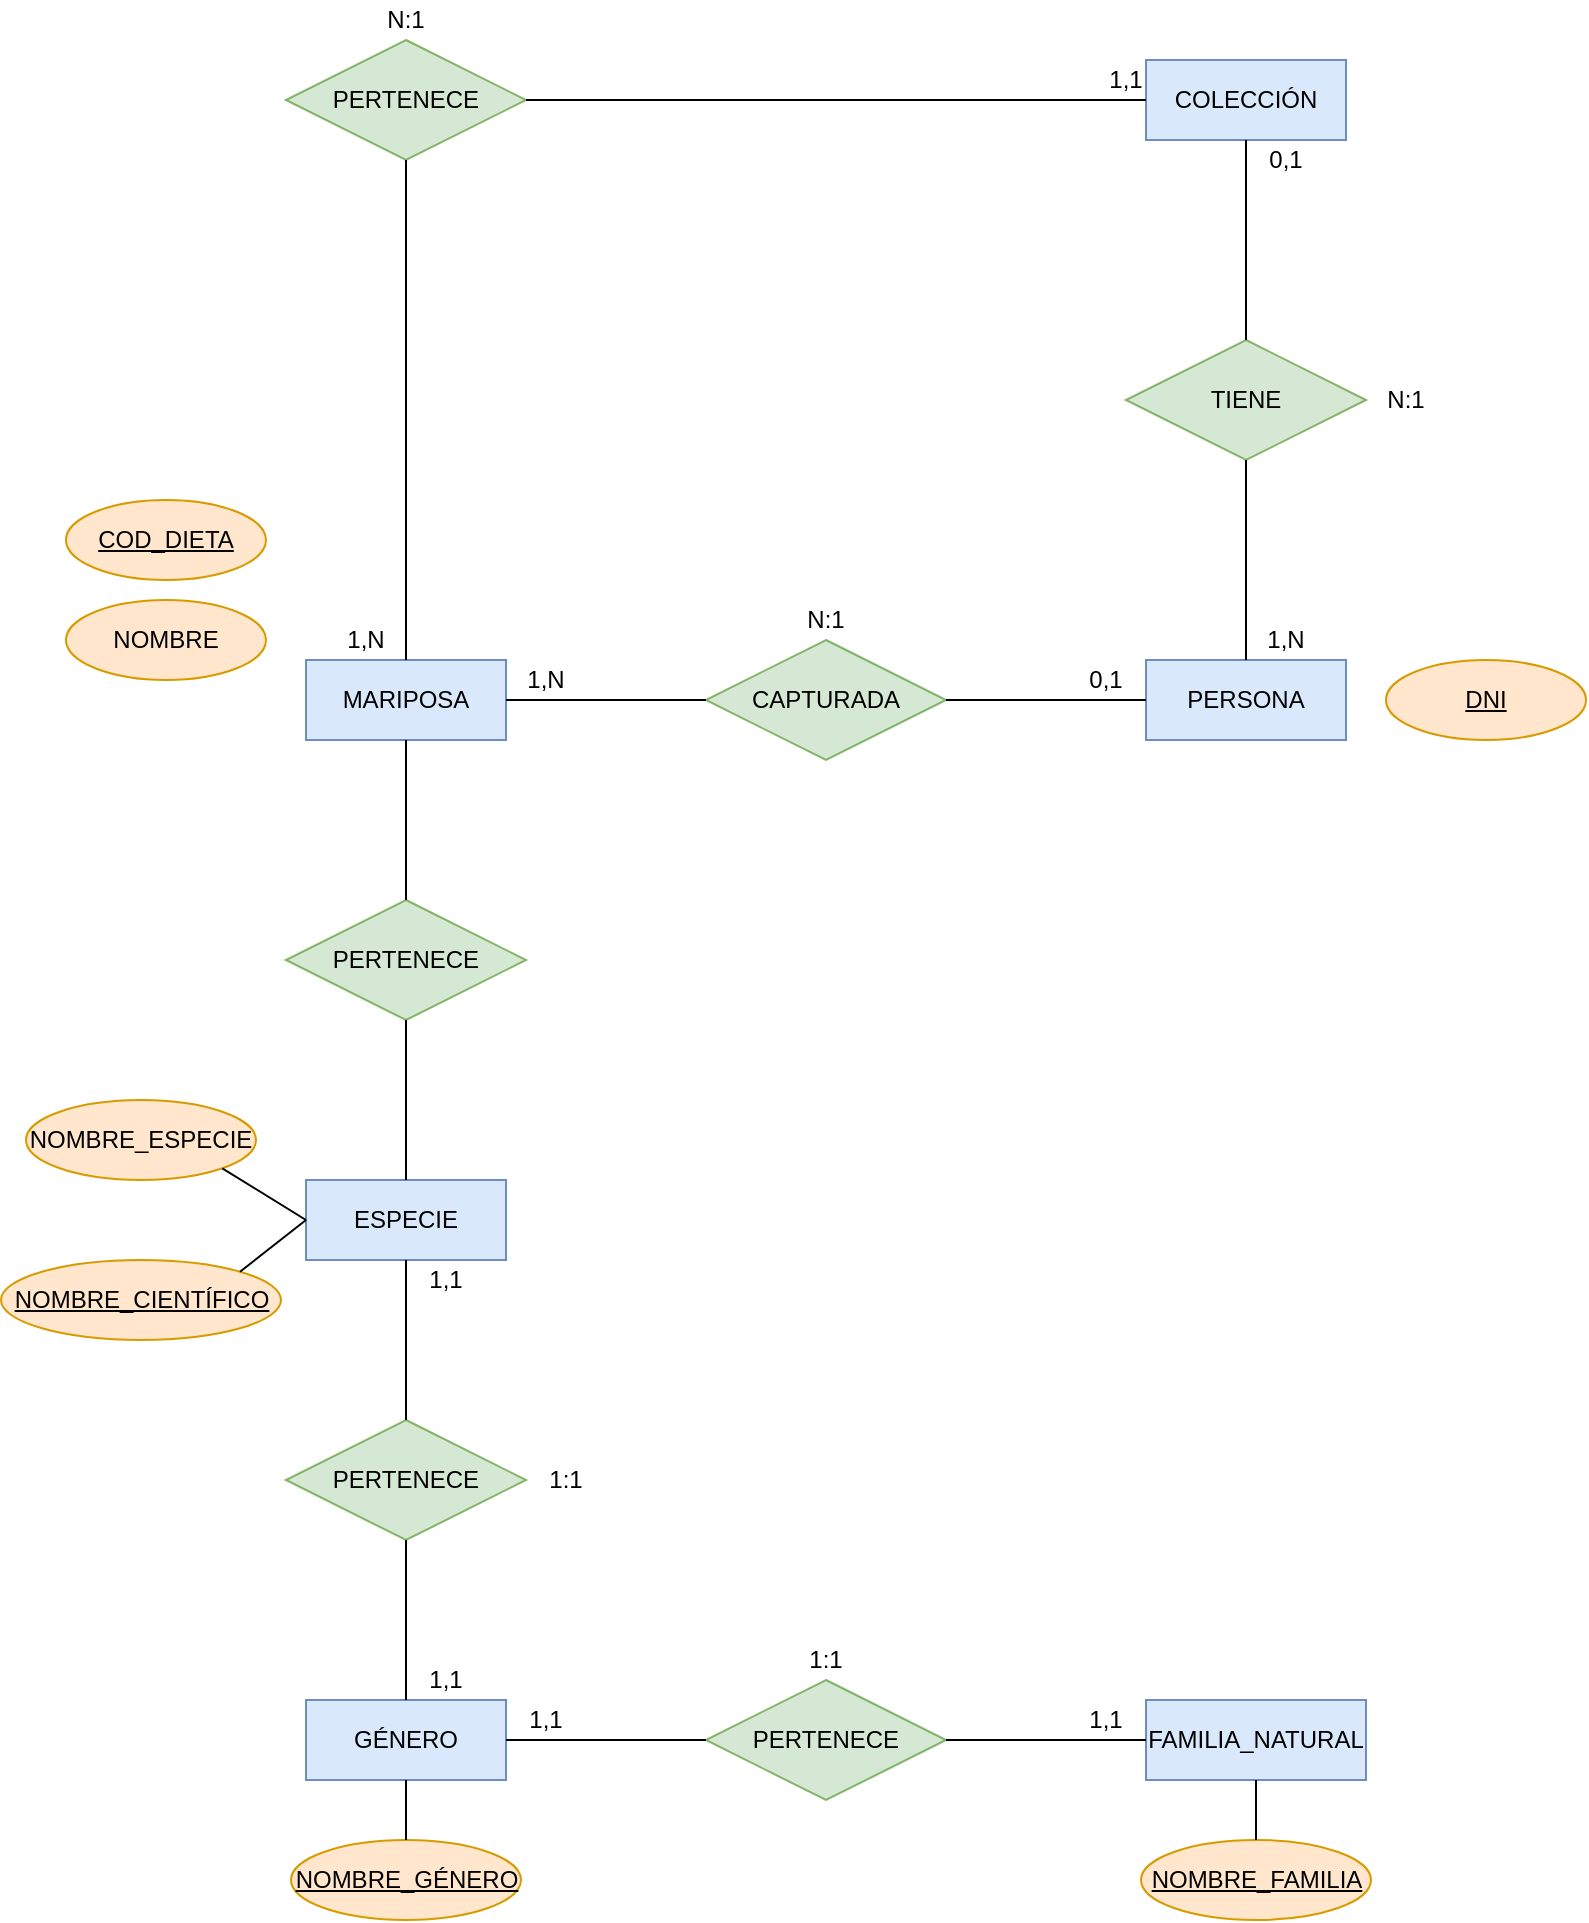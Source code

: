 <mxfile version="13.8.0" type="github">
  <diagram id="aS1bSHgf334arEzohaGG" name="Page-1">
    <mxGraphModel dx="1221" dy="682" grid="1" gridSize="10" guides="1" tooltips="1" connect="1" arrows="1" fold="1" page="1" pageScale="1" pageWidth="827" pageHeight="1169" math="0" shadow="0">
      <root>
        <mxCell id="0" />
        <mxCell id="1" parent="0" />
        <mxCell id="4E6zuS6jmFUrRHndEYqX-1" value="MARIPOSA" style="whiteSpace=wrap;html=1;align=center;fillColor=#dae8fc;strokeColor=#6c8ebf;" vertex="1" parent="1">
          <mxGeometry x="160" y="410" width="100" height="40" as="geometry" />
        </mxCell>
        <mxCell id="4E6zuS6jmFUrRHndEYqX-2" value="NOMBRE" style="ellipse;whiteSpace=wrap;html=1;align=center;fillColor=#ffe6cc;strokeColor=#d79b00;" vertex="1" parent="1">
          <mxGeometry x="40" y="380" width="100" height="40" as="geometry" />
        </mxCell>
        <mxCell id="4E6zuS6jmFUrRHndEYqX-3" value="COD_DIETA" style="ellipse;whiteSpace=wrap;html=1;align=center;fillColor=#ffe6cc;strokeColor=#d79b00;fontStyle=4" vertex="1" parent="1">
          <mxGeometry x="40" y="330" width="100" height="40" as="geometry" />
        </mxCell>
        <mxCell id="4E6zuS6jmFUrRHndEYqX-4" value="CAPTURADA" style="shape=rhombus;perimeter=rhombusPerimeter;whiteSpace=wrap;html=1;align=center;fillColor=#d5e8d4;strokeColor=#82b366;" vertex="1" parent="1">
          <mxGeometry x="360" y="400" width="120" height="60" as="geometry" />
        </mxCell>
        <mxCell id="4E6zuS6jmFUrRHndEYqX-5" value="PERSONA" style="whiteSpace=wrap;html=1;align=center;fillColor=#dae8fc;strokeColor=#6c8ebf;" vertex="1" parent="1">
          <mxGeometry x="580" y="410" width="100" height="40" as="geometry" />
        </mxCell>
        <mxCell id="4E6zuS6jmFUrRHndEYqX-6" value="PERTENECE" style="shape=rhombus;perimeter=rhombusPerimeter;whiteSpace=wrap;html=1;align=center;fillColor=#d5e8d4;strokeColor=#82b366;" vertex="1" parent="1">
          <mxGeometry x="150" y="530" width="120" height="60" as="geometry" />
        </mxCell>
        <mxCell id="4E6zuS6jmFUrRHndEYqX-7" value="" style="endArrow=none;html=1;exitX=0.5;exitY=0;exitDx=0;exitDy=0;entryX=0.5;entryY=1;entryDx=0;entryDy=0;" edge="1" parent="1" source="4E6zuS6jmFUrRHndEYqX-6" target="4E6zuS6jmFUrRHndEYqX-1">
          <mxGeometry width="50" height="50" relative="1" as="geometry">
            <mxPoint x="390" y="550" as="sourcePoint" />
            <mxPoint x="230" y="460" as="targetPoint" />
          </mxGeometry>
        </mxCell>
        <mxCell id="4E6zuS6jmFUrRHndEYqX-8" value="ESPECIE" style="whiteSpace=wrap;html=1;align=center;fillColor=#dae8fc;strokeColor=#6c8ebf;" vertex="1" parent="1">
          <mxGeometry x="160" y="670" width="100" height="40" as="geometry" />
        </mxCell>
        <mxCell id="4E6zuS6jmFUrRHndEYqX-9" value="" style="endArrow=none;html=1;exitX=0.5;exitY=0;exitDx=0;exitDy=0;entryX=0.5;entryY=1;entryDx=0;entryDy=0;" edge="1" parent="1" source="4E6zuS6jmFUrRHndEYqX-8" target="4E6zuS6jmFUrRHndEYqX-6">
          <mxGeometry width="50" height="50" relative="1" as="geometry">
            <mxPoint x="390" y="650" as="sourcePoint" />
            <mxPoint x="440" y="600" as="targetPoint" />
          </mxGeometry>
        </mxCell>
        <mxCell id="4E6zuS6jmFUrRHndEYqX-10" value="PERTENECE" style="shape=rhombus;perimeter=rhombusPerimeter;whiteSpace=wrap;html=1;align=center;fillColor=#d5e8d4;strokeColor=#82b366;" vertex="1" parent="1">
          <mxGeometry x="150" y="790" width="120" height="60" as="geometry" />
        </mxCell>
        <mxCell id="4E6zuS6jmFUrRHndEYqX-11" value="" style="endArrow=none;html=1;exitX=0.5;exitY=0;exitDx=0;exitDy=0;entryX=0.5;entryY=1;entryDx=0;entryDy=0;" edge="1" parent="1" source="4E6zuS6jmFUrRHndEYqX-10" target="4E6zuS6jmFUrRHndEYqX-8">
          <mxGeometry width="50" height="50" relative="1" as="geometry">
            <mxPoint x="390" y="810" as="sourcePoint" />
            <mxPoint x="240" y="740" as="targetPoint" />
          </mxGeometry>
        </mxCell>
        <mxCell id="4E6zuS6jmFUrRHndEYqX-12" value="GÉNERO&lt;span style=&quot;color: rgba(0 , 0 , 0 , 0) ; font-family: monospace ; font-size: 0px&quot;&gt;%3CmxGraphModel%3E%3Croot%3E%3CmxCell%20id%3D%220%22%2F%3E%3CmxCell%20id%3D%221%22%20parent%3D%220%22%2F%3E%3CmxCell%20id%3D%222%22%20value%3D%22ES_SEGUIDA%22%20style%3D%22shape%3Drhombus%3Bperimeter%3DrhombusPerimeter%3BwhiteSpace%3Dwrap%3Bhtml%3D1%3Balign%3Dcenter%3BfillColor%3D%23d5e8d4%3BstrokeColor%3D%2382b366%3B%22%20vertex%3D%221%22%20parent%3D%221%22%3E%3CmxGeometry%20x%3D%22150%22%20y%3D%22200%22%20width%3D%22120%22%20height%3D%2260%22%20as%3D%22geometry%22%2F%3E%3C%2FmxCell%3E%3CmxCell%20id%3D%223%22%20value%3D%22%22%20style%3D%22endArrow%3Dnone%3Bhtml%3D1%3BexitX%3D0.5%3BexitY%3D0%3BexitDx%3D0%3BexitDy%3D0%3BentryX%3D0.5%3BentryY%3D1%3BentryDx%3D0%3BentryDy%3D0%3B%22%20edge%3D%221%22%20source%3D%222%22%20parent%3D%221%22%3E%3CmxGeometry%20width%3D%2250%22%20height%3D%2250%22%20relative%3D%221%22%20as%3D%22geometry%22%3E%3CmxPoint%20x%3D%22390%22%20y%3D%22220%22%20as%3D%22sourcePoint%22%2F%3E%3CmxPoint%20x%3D%22210%22%20y%3D%22120%22%20as%3D%22targetPoint%22%2F%3E%3C%2FmxGeometry%3E%3C%2FmxCell%3E%3CmxCell%20id%3D%224%22%20value%3D%22ANIMALES%22%20style%3D%22whiteSpace%3Dwrap%3Bhtml%3D1%3Balign%3Dcenter%3BfillColor%3D%23dae8fc%3BstrokeColor%3D%236c8ebf%3B%22%20vertex%3D%221%22%20parent%3D%221%22%3E%3CmxGeometry%20x%3D%22160%22%20y%3D%22340%22%20width%3D%22100%22%20height%3D%2240%22%20as%3D%22geometry%22%2F%3E%3C%2FmxCell%3E%3CmxCell%20id%3D%225%22%20value%3D%22%22%20style%3D%22endArrow%3Dnone%3Bhtml%3D1%3BexitX%3D0.5%3BexitY%3D0%3BexitDx%3D0%3BexitDy%3D0%3BentryX%3D0.5%3BentryY%3D1%3BentryDx%3D0%3BentryDy%3D0%3B%22%20edge%3D%221%22%20source%3D%224%22%20target%3D%222%22%20parent%3D%221%22%3E%3CmxGeometry%20width%3D%2250%22%20height%3D%2250%22%20relative%3D%221%22%20as%3D%22geometry%22%3E%3CmxPoint%20x%3D%22390%22%20y%3D%22320%22%20as%3D%22sourcePoint%22%2F%3E%3CmxPoint%20x%3D%22440%22%20y%3D%22270%22%20as%3D%22targetPoint%22%2F%3E%3C%2FmxGeometry%3E%3C%2FmxCell%3E%3C%2Froot%3E%3C%2FmxGraphModel%3E&lt;/span&gt;" style="whiteSpace=wrap;html=1;align=center;fillColor=#dae8fc;strokeColor=#6c8ebf;" vertex="1" parent="1">
          <mxGeometry x="160" y="930" width="100" height="40" as="geometry" />
        </mxCell>
        <mxCell id="4E6zuS6jmFUrRHndEYqX-13" value="" style="endArrow=none;html=1;exitX=0.5;exitY=0;exitDx=0;exitDy=0;entryX=0.5;entryY=1;entryDx=0;entryDy=0;" edge="1" parent="1" source="4E6zuS6jmFUrRHndEYqX-12" target="4E6zuS6jmFUrRHndEYqX-10">
          <mxGeometry width="50" height="50" relative="1" as="geometry">
            <mxPoint x="390" y="910" as="sourcePoint" />
            <mxPoint x="440" y="860" as="targetPoint" />
          </mxGeometry>
        </mxCell>
        <mxCell id="4E6zuS6jmFUrRHndEYqX-14" value="PERTENECE" style="shape=rhombus;perimeter=rhombusPerimeter;whiteSpace=wrap;html=1;align=center;fillColor=#d5e8d4;strokeColor=#82b366;" vertex="1" parent="1">
          <mxGeometry x="360" y="920" width="120" height="60" as="geometry" />
        </mxCell>
        <mxCell id="4E6zuS6jmFUrRHndEYqX-15" value="" style="endArrow=none;html=1;exitX=0;exitY=0.5;exitDx=0;exitDy=0;entryX=1;entryY=0.5;entryDx=0;entryDy=0;" edge="1" parent="1" source="4E6zuS6jmFUrRHndEYqX-14" target="4E6zuS6jmFUrRHndEYqX-12">
          <mxGeometry width="50" height="50" relative="1" as="geometry">
            <mxPoint x="390" y="1070" as="sourcePoint" />
            <mxPoint x="230" y="1000" as="targetPoint" />
          </mxGeometry>
        </mxCell>
        <mxCell id="4E6zuS6jmFUrRHndEYqX-16" value="FAMILIA_NATURAL" style="whiteSpace=wrap;html=1;align=center;fillColor=#dae8fc;strokeColor=#6c8ebf;" vertex="1" parent="1">
          <mxGeometry x="580" y="930" width="110" height="40" as="geometry" />
        </mxCell>
        <mxCell id="4E6zuS6jmFUrRHndEYqX-17" value="" style="endArrow=none;html=1;exitX=0;exitY=0.5;exitDx=0;exitDy=0;entryX=1;entryY=0.5;entryDx=0;entryDy=0;" edge="1" parent="1" source="4E6zuS6jmFUrRHndEYqX-16" target="4E6zuS6jmFUrRHndEYqX-14">
          <mxGeometry width="50" height="50" relative="1" as="geometry">
            <mxPoint x="390" y="1170" as="sourcePoint" />
            <mxPoint x="440" y="1120" as="targetPoint" />
          </mxGeometry>
        </mxCell>
        <mxCell id="4E6zuS6jmFUrRHndEYqX-18" value="TIENE" style="shape=rhombus;perimeter=rhombusPerimeter;whiteSpace=wrap;html=1;align=center;fillColor=#d5e8d4;strokeColor=#82b366;" vertex="1" parent="1">
          <mxGeometry x="570" y="250" width="120" height="60" as="geometry" />
        </mxCell>
        <mxCell id="4E6zuS6jmFUrRHndEYqX-19" value="COLECCIÓN" style="whiteSpace=wrap;html=1;align=center;fillColor=#dae8fc;strokeColor=#6c8ebf;" vertex="1" parent="1">
          <mxGeometry x="580" y="110" width="100" height="40" as="geometry" />
        </mxCell>
        <mxCell id="4E6zuS6jmFUrRHndEYqX-20" value="PERTENECE" style="shape=rhombus;perimeter=rhombusPerimeter;whiteSpace=wrap;html=1;align=center;fillColor=#d5e8d4;strokeColor=#82b366;" vertex="1" parent="1">
          <mxGeometry x="150" y="100" width="120" height="60" as="geometry" />
        </mxCell>
        <mxCell id="4E6zuS6jmFUrRHndEYqX-21" value="" style="endArrow=none;html=1;exitX=1;exitY=0.5;exitDx=0;exitDy=0;entryX=0;entryY=0.5;entryDx=0;entryDy=0;" edge="1" parent="1" source="4E6zuS6jmFUrRHndEYqX-1" target="4E6zuS6jmFUrRHndEYqX-4">
          <mxGeometry width="50" height="50" relative="1" as="geometry">
            <mxPoint x="390" y="410" as="sourcePoint" />
            <mxPoint x="440" y="360" as="targetPoint" />
          </mxGeometry>
        </mxCell>
        <mxCell id="4E6zuS6jmFUrRHndEYqX-22" value="" style="endArrow=none;html=1;exitX=1;exitY=0.5;exitDx=0;exitDy=0;entryX=0;entryY=0.5;entryDx=0;entryDy=0;" edge="1" parent="1" source="4E6zuS6jmFUrRHndEYqX-4" target="4E6zuS6jmFUrRHndEYqX-5">
          <mxGeometry width="50" height="50" relative="1" as="geometry">
            <mxPoint x="270" y="440" as="sourcePoint" />
            <mxPoint x="370" y="440" as="targetPoint" />
          </mxGeometry>
        </mxCell>
        <mxCell id="4E6zuS6jmFUrRHndEYqX-23" value="" style="endArrow=none;html=1;exitX=0.5;exitY=0;exitDx=0;exitDy=0;entryX=0.5;entryY=1;entryDx=0;entryDy=0;" edge="1" parent="1" source="4E6zuS6jmFUrRHndEYqX-5" target="4E6zuS6jmFUrRHndEYqX-18">
          <mxGeometry width="50" height="50" relative="1" as="geometry">
            <mxPoint x="280" y="450" as="sourcePoint" />
            <mxPoint x="380" y="450" as="targetPoint" />
          </mxGeometry>
        </mxCell>
        <mxCell id="4E6zuS6jmFUrRHndEYqX-24" value="" style="endArrow=none;html=1;exitX=0.5;exitY=0;exitDx=0;exitDy=0;entryX=0.5;entryY=1;entryDx=0;entryDy=0;" edge="1" parent="1" source="4E6zuS6jmFUrRHndEYqX-18" target="4E6zuS6jmFUrRHndEYqX-19">
          <mxGeometry width="50" height="50" relative="1" as="geometry">
            <mxPoint x="290" y="460" as="sourcePoint" />
            <mxPoint x="390" y="460" as="targetPoint" />
          </mxGeometry>
        </mxCell>
        <mxCell id="4E6zuS6jmFUrRHndEYqX-25" value="" style="endArrow=none;html=1;exitX=0.5;exitY=0;exitDx=0;exitDy=0;entryX=0.5;entryY=1;entryDx=0;entryDy=0;" edge="1" parent="1" source="4E6zuS6jmFUrRHndEYqX-1" target="4E6zuS6jmFUrRHndEYqX-20">
          <mxGeometry width="50" height="50" relative="1" as="geometry">
            <mxPoint x="300" y="470" as="sourcePoint" />
            <mxPoint x="400" y="470" as="targetPoint" />
          </mxGeometry>
        </mxCell>
        <mxCell id="4E6zuS6jmFUrRHndEYqX-26" value="" style="endArrow=none;html=1;exitX=1;exitY=0.5;exitDx=0;exitDy=0;entryX=0;entryY=0.5;entryDx=0;entryDy=0;" edge="1" parent="1" source="4E6zuS6jmFUrRHndEYqX-20" target="4E6zuS6jmFUrRHndEYqX-19">
          <mxGeometry width="50" height="50" relative="1" as="geometry">
            <mxPoint x="390" y="210" as="sourcePoint" />
            <mxPoint x="440" y="160" as="targetPoint" />
          </mxGeometry>
        </mxCell>
        <mxCell id="4E6zuS6jmFUrRHndEYqX-27" value="N:1" style="text;html=1;strokeColor=none;fillColor=none;align=center;verticalAlign=middle;whiteSpace=wrap;rounded=0;" vertex="1" parent="1">
          <mxGeometry x="190" y="80" width="40" height="20" as="geometry" />
        </mxCell>
        <mxCell id="4E6zuS6jmFUrRHndEYqX-28" value="1,N" style="text;html=1;strokeColor=none;fillColor=none;align=center;verticalAlign=middle;whiteSpace=wrap;rounded=0;" vertex="1" parent="1">
          <mxGeometry x="170" y="390" width="40" height="20" as="geometry" />
        </mxCell>
        <mxCell id="4E6zuS6jmFUrRHndEYqX-29" value="1,1" style="text;html=1;strokeColor=none;fillColor=none;align=center;verticalAlign=middle;whiteSpace=wrap;rounded=0;" vertex="1" parent="1">
          <mxGeometry x="550" y="110" width="40" height="20" as="geometry" />
        </mxCell>
        <mxCell id="4E6zuS6jmFUrRHndEYqX-30" value="0,1" style="text;html=1;strokeColor=none;fillColor=none;align=center;verticalAlign=middle;whiteSpace=wrap;rounded=0;" vertex="1" parent="1">
          <mxGeometry x="630" y="150" width="40" height="20" as="geometry" />
        </mxCell>
        <mxCell id="4E6zuS6jmFUrRHndEYqX-31" value="N:1" style="text;html=1;strokeColor=none;fillColor=none;align=center;verticalAlign=middle;whiteSpace=wrap;rounded=0;" vertex="1" parent="1">
          <mxGeometry x="690" y="270" width="40" height="20" as="geometry" />
        </mxCell>
        <mxCell id="4E6zuS6jmFUrRHndEYqX-33" value="1,N" style="text;html=1;strokeColor=none;fillColor=none;align=center;verticalAlign=middle;whiteSpace=wrap;rounded=0;" vertex="1" parent="1">
          <mxGeometry x="630" y="390" width="40" height="20" as="geometry" />
        </mxCell>
        <mxCell id="4E6zuS6jmFUrRHndEYqX-34" value="1,N" style="text;html=1;strokeColor=none;fillColor=none;align=center;verticalAlign=middle;whiteSpace=wrap;rounded=0;" vertex="1" parent="1">
          <mxGeometry x="260" y="410" width="40" height="20" as="geometry" />
        </mxCell>
        <mxCell id="4E6zuS6jmFUrRHndEYqX-35" value="N:1" style="text;html=1;strokeColor=none;fillColor=none;align=center;verticalAlign=middle;whiteSpace=wrap;rounded=0;" vertex="1" parent="1">
          <mxGeometry x="400" y="380" width="40" height="20" as="geometry" />
        </mxCell>
        <mxCell id="4E6zuS6jmFUrRHndEYqX-36" value="0,1" style="text;html=1;strokeColor=none;fillColor=none;align=center;verticalAlign=middle;whiteSpace=wrap;rounded=0;" vertex="1" parent="1">
          <mxGeometry x="540" y="410" width="40" height="20" as="geometry" />
        </mxCell>
        <mxCell id="4E6zuS6jmFUrRHndEYqX-37" value="DNI" style="ellipse;whiteSpace=wrap;html=1;align=center;fillColor=#ffe6cc;strokeColor=#d79b00;fontStyle=4" vertex="1" parent="1">
          <mxGeometry x="700" y="410" width="100" height="40" as="geometry" />
        </mxCell>
        <mxCell id="4E6zuS6jmFUrRHndEYqX-38" value="NOMBRE_FAMILIA" style="ellipse;whiteSpace=wrap;html=1;align=center;fillColor=#ffe6cc;strokeColor=#d79b00;fontStyle=4" vertex="1" parent="1">
          <mxGeometry x="577.5" y="1000" width="115" height="40" as="geometry" />
        </mxCell>
        <mxCell id="4E6zuS6jmFUrRHndEYqX-39" value="" style="endArrow=none;html=1;entryX=0.5;entryY=1;entryDx=0;entryDy=0;exitX=0.5;exitY=0;exitDx=0;exitDy=0;" edge="1" parent="1" source="4E6zuS6jmFUrRHndEYqX-38" target="4E6zuS6jmFUrRHndEYqX-16">
          <mxGeometry width="50" height="50" relative="1" as="geometry">
            <mxPoint x="400" y="800" as="sourcePoint" />
            <mxPoint x="450" y="750" as="targetPoint" />
          </mxGeometry>
        </mxCell>
        <mxCell id="4E6zuS6jmFUrRHndEYqX-40" value="NOMBRE_GÉNERO" style="ellipse;whiteSpace=wrap;html=1;align=center;fillColor=#ffe6cc;strokeColor=#d79b00;fontStyle=4" vertex="1" parent="1">
          <mxGeometry x="152.5" y="1000" width="115" height="40" as="geometry" />
        </mxCell>
        <mxCell id="4E6zuS6jmFUrRHndEYqX-41" value="" style="endArrow=none;html=1;exitX=0.5;exitY=0;exitDx=0;exitDy=0;entryX=0.5;entryY=1;entryDx=0;entryDy=0;" edge="1" parent="1" source="4E6zuS6jmFUrRHndEYqX-40" target="4E6zuS6jmFUrRHndEYqX-12">
          <mxGeometry width="50" height="50" relative="1" as="geometry">
            <mxPoint x="400" y="800" as="sourcePoint" />
            <mxPoint x="450" y="750" as="targetPoint" />
          </mxGeometry>
        </mxCell>
        <mxCell id="4E6zuS6jmFUrRHndEYqX-42" value="1,1" style="text;html=1;strokeColor=none;fillColor=none;align=center;verticalAlign=middle;whiteSpace=wrap;rounded=0;" vertex="1" parent="1">
          <mxGeometry x="260" y="930" width="40" height="20" as="geometry" />
        </mxCell>
        <mxCell id="4E6zuS6jmFUrRHndEYqX-43" value="1,1" style="text;html=1;strokeColor=none;fillColor=none;align=center;verticalAlign=middle;whiteSpace=wrap;rounded=0;" vertex="1" parent="1">
          <mxGeometry x="540" y="930" width="40" height="20" as="geometry" />
        </mxCell>
        <mxCell id="4E6zuS6jmFUrRHndEYqX-44" value="1:1" style="text;html=1;strokeColor=none;fillColor=none;align=center;verticalAlign=middle;whiteSpace=wrap;rounded=0;" vertex="1" parent="1">
          <mxGeometry x="400" y="900" width="40" height="20" as="geometry" />
        </mxCell>
        <mxCell id="4E6zuS6jmFUrRHndEYqX-46" value="NOMBRE_CIENTÍFICO" style="ellipse;whiteSpace=wrap;html=1;align=center;fillColor=#ffe6cc;strokeColor=#d79b00;fontStyle=4" vertex="1" parent="1">
          <mxGeometry x="7.5" y="710" width="140" height="40" as="geometry" />
        </mxCell>
        <mxCell id="4E6zuS6jmFUrRHndEYqX-47" value="NOMBRE_ESPECIE" style="ellipse;whiteSpace=wrap;html=1;align=center;fillColor=#ffe6cc;strokeColor=#d79b00;fontStyle=0" vertex="1" parent="1">
          <mxGeometry x="20" y="630" width="115" height="40" as="geometry" />
        </mxCell>
        <mxCell id="4E6zuS6jmFUrRHndEYqX-48" value="" style="endArrow=none;html=1;exitX=1;exitY=0;exitDx=0;exitDy=0;entryX=0;entryY=0.5;entryDx=0;entryDy=0;" edge="1" parent="1" source="4E6zuS6jmFUrRHndEYqX-46" target="4E6zuS6jmFUrRHndEYqX-8">
          <mxGeometry width="50" height="50" relative="1" as="geometry">
            <mxPoint x="400" y="800" as="sourcePoint" />
            <mxPoint x="450" y="750" as="targetPoint" />
          </mxGeometry>
        </mxCell>
        <mxCell id="4E6zuS6jmFUrRHndEYqX-49" value="" style="endArrow=none;html=1;exitX=1;exitY=1;exitDx=0;exitDy=0;entryX=0;entryY=0.5;entryDx=0;entryDy=0;" edge="1" parent="1" source="4E6zuS6jmFUrRHndEYqX-47" target="4E6zuS6jmFUrRHndEYqX-8">
          <mxGeometry width="50" height="50" relative="1" as="geometry">
            <mxPoint x="400" y="800" as="sourcePoint" />
            <mxPoint x="450" y="750" as="targetPoint" />
          </mxGeometry>
        </mxCell>
        <mxCell id="4E6zuS6jmFUrRHndEYqX-50" value="1:1" style="text;html=1;strokeColor=none;fillColor=none;align=center;verticalAlign=middle;whiteSpace=wrap;rounded=0;" vertex="1" parent="1">
          <mxGeometry x="270" y="810" width="40" height="20" as="geometry" />
        </mxCell>
        <mxCell id="4E6zuS6jmFUrRHndEYqX-51" value="1,1" style="text;html=1;strokeColor=none;fillColor=none;align=center;verticalAlign=middle;whiteSpace=wrap;rounded=0;" vertex="1" parent="1">
          <mxGeometry x="210" y="710" width="40" height="20" as="geometry" />
        </mxCell>
        <mxCell id="4E6zuS6jmFUrRHndEYqX-52" value="1,1" style="text;html=1;strokeColor=none;fillColor=none;align=center;verticalAlign=middle;whiteSpace=wrap;rounded=0;" vertex="1" parent="1">
          <mxGeometry x="210" y="910" width="40" height="20" as="geometry" />
        </mxCell>
      </root>
    </mxGraphModel>
  </diagram>
</mxfile>
